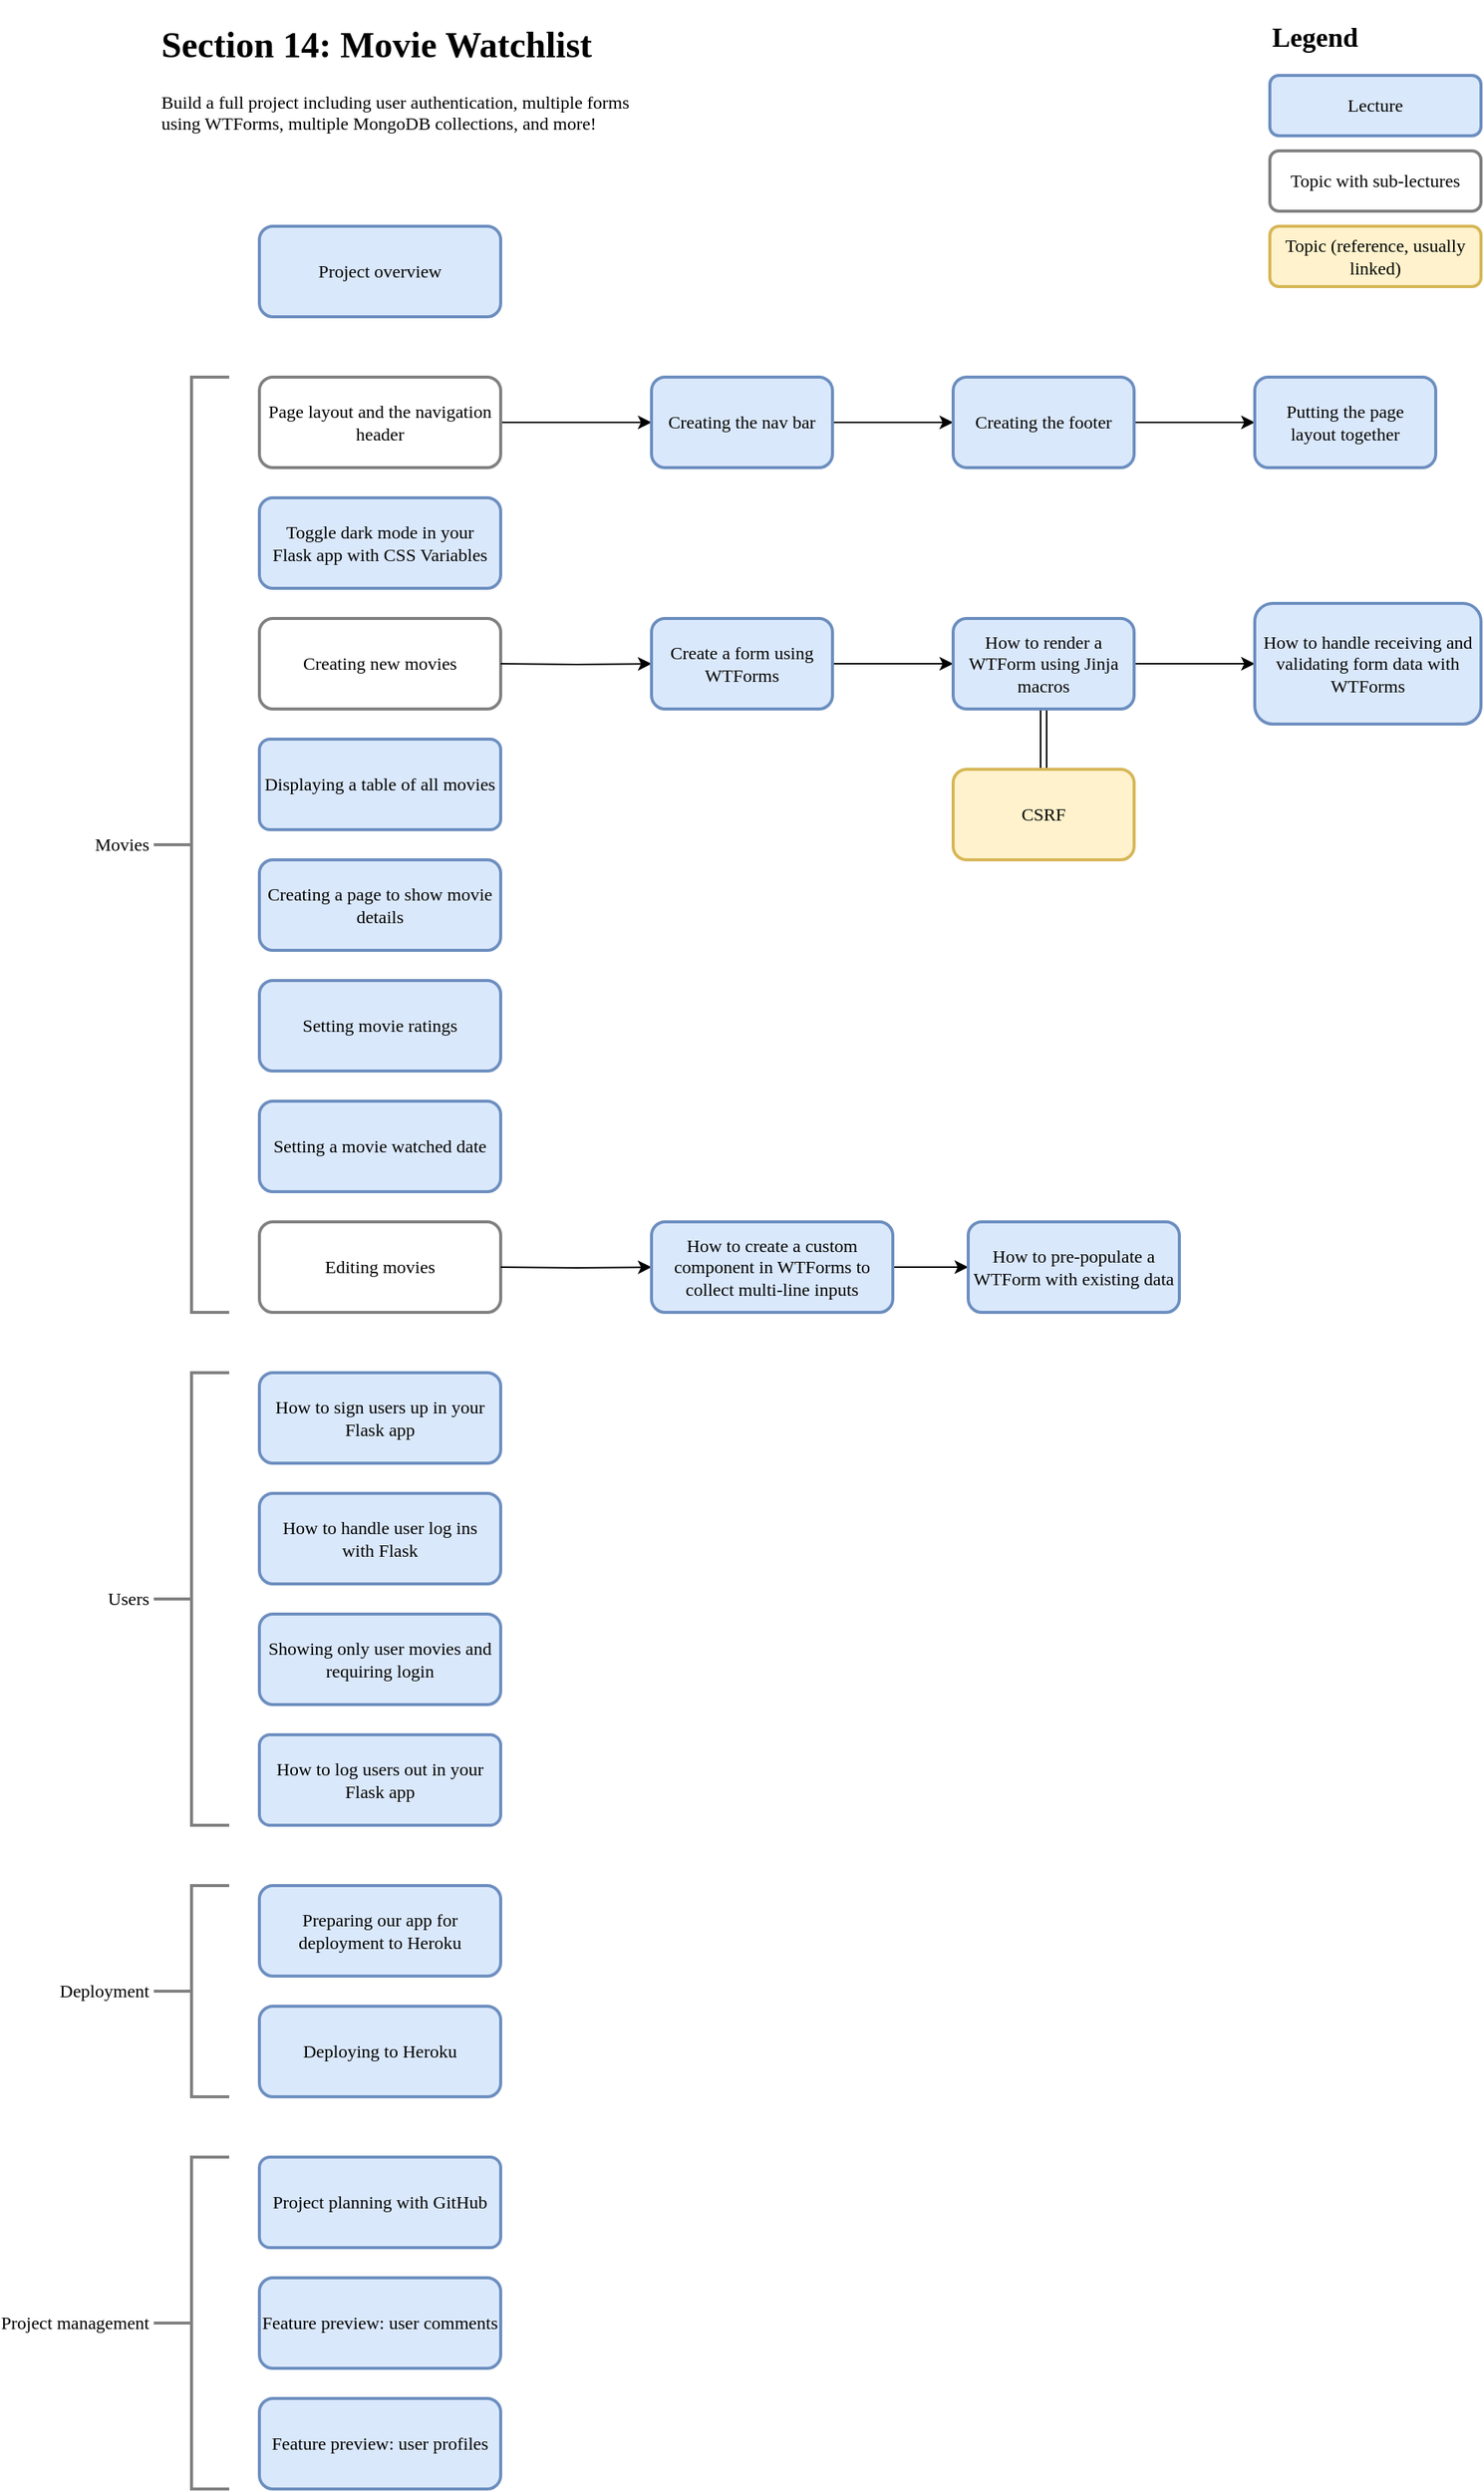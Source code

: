 <mxfile version="16.5.1" type="device"><diagram id="WEOUJADi0gHk9cjCxOk4" name="Page-1"><mxGraphModel dx="1426" dy="1252" grid="1" gridSize="10" guides="1" tooltips="1" connect="1" arrows="1" fold="1" page="0" pageScale="1" pageWidth="1169" pageHeight="827" math="0" shadow="0"><root><mxCell id="0"/><mxCell id="1" parent="0"/><mxCell id="iRdAKyCk0phkEi-cmGow-2" value="Movies" style="strokeWidth=2;html=1;shape=mxgraph.flowchart.annotation_2;align=right;labelPosition=left;pointerEvents=1;fontFamily=SF Pro;strokeColor=#808080;verticalLabelPosition=middle;verticalAlign=middle;spacingRight=2;" vertex="1" parent="1"><mxGeometry x="230" y="180" width="50" height="620" as="geometry"/></mxCell><mxCell id="iRdAKyCk0phkEi-cmGow-4" value="Displaying a table of all movies" style="rounded=1;whiteSpace=wrap;html=1;absoluteArcSize=1;arcSize=14;strokeWidth=2;fontFamily=SF Pro;strokeColor=#6c8ebf;fillColor=#dae8fc;" vertex="1" parent="1"><mxGeometry x="300" y="420" width="160" height="60" as="geometry"/></mxCell><mxCell id="iRdAKyCk0phkEi-cmGow-81" value="" style="edgeStyle=orthogonalEdgeStyle;rounded=0;orthogonalLoop=1;jettySize=auto;html=1;fontFamily=SF Pro;fontSize=18;fontColor=default;" edge="1" parent="1" source="iRdAKyCk0phkEi-cmGow-9" target="iRdAKyCk0phkEi-cmGow-80"><mxGeometry relative="1" as="geometry"/></mxCell><UserObject label="Page layout and the navigation header" link="data:action/json,{&quot;actions&quot;:[{&quot;toggle&quot;:{&quot;cells&quot;:[&quot;iRdAKyCk0phkEi-cmGow-79&quot;]}}]}" id="iRdAKyCk0phkEi-cmGow-9"><mxCell style="rounded=1;whiteSpace=wrap;html=1;fontFamily=SF Pro;fontSize=12;strokeColor=#808080;strokeWidth=2;fillColor=default;spacing=6;perimeterSpacing=0;glass=0;sketch=0;shadow=0;" vertex="1" parent="1"><mxGeometry x="300" y="180" width="160" height="60" as="geometry"/></mxCell></UserObject><UserObject label="Creating new movies" link="data:action/json,{&quot;actions&quot;:[{&quot;toggle&quot;:{&quot;cells&quot;:[&quot;iRdAKyCk0phkEi-cmGow-36&quot;]}}]}" id="iRdAKyCk0phkEi-cmGow-10"><mxCell style="rounded=1;whiteSpace=wrap;html=1;fontFamily=SF Pro;fontSize=12;strokeWidth=2;spacing=6;strokeColor=#808080;" vertex="1" parent="1"><mxGeometry x="300" y="340" width="160" height="60" as="geometry"/></mxCell></UserObject><UserObject label="Editing movies" link="data:action/json,{&quot;actions&quot;:[{&quot;toggle&quot;:{&quot;cells&quot;:[&quot;iRdAKyCk0phkEi-cmGow-51&quot;]}}]}" id="iRdAKyCk0phkEi-cmGow-11"><mxCell style="rounded=1;whiteSpace=wrap;html=1;shadow=0;glass=0;sketch=0;fontFamily=SF Pro;fontSize=12;strokeColor=#808080;strokeWidth=2;fillColor=default;spacing=6;" vertex="1" parent="1"><mxGeometry x="300" y="740" width="160" height="60" as="geometry"/></mxCell></UserObject><mxCell id="iRdAKyCk0phkEi-cmGow-12" value="Creating a page to show movie details" style="whiteSpace=wrap;html=1;rounded=1;shadow=0;glass=0;sketch=0;fontFamily=SF Pro;fontSize=12;strokeColor=#6c8ebf;strokeWidth=2;fillColor=#dae8fc;" vertex="1" parent="1"><mxGeometry x="300" y="500" width="160" height="60" as="geometry"/></mxCell><mxCell id="iRdAKyCk0phkEi-cmGow-15" value="Users" style="strokeWidth=2;html=1;shape=mxgraph.flowchart.annotation_2;align=right;labelPosition=left;pointerEvents=1;fontFamily=SF Pro;strokeColor=#808080;verticalLabelPosition=middle;verticalAlign=middle;spacingRight=2;" vertex="1" parent="1"><mxGeometry x="230" y="840" width="50" height="300" as="geometry"/></mxCell><mxCell id="iRdAKyCk0phkEi-cmGow-16" value="How to log users out in your Flask app" style="rounded=1;whiteSpace=wrap;html=1;absoluteArcSize=1;arcSize=14;strokeWidth=2;fontFamily=SF Pro;strokeColor=#6c8ebf;fillColor=#dae8fc;" vertex="1" parent="1"><mxGeometry x="300" y="1080" width="160" height="60" as="geometry"/></mxCell><mxCell id="iRdAKyCk0phkEi-cmGow-17" value="How to sign users up in your Flask app" style="rounded=1;whiteSpace=wrap;html=1;fontFamily=SF Pro;fontSize=12;strokeColor=#6c8ebf;strokeWidth=2;fillColor=#dae8fc;spacing=6;perimeterSpacing=0;glass=0;sketch=0;shadow=0;" vertex="1" parent="1"><mxGeometry x="300" y="840" width="160" height="60" as="geometry"/></mxCell><mxCell id="iRdAKyCk0phkEi-cmGow-18" value="How to handle user log ins with Flask" style="rounded=1;whiteSpace=wrap;html=1;fontFamily=SF Pro;fontSize=12;strokeColor=#6c8ebf;strokeWidth=2;fillColor=#dae8fc;spacing=6;" vertex="1" parent="1"><mxGeometry x="300" y="920" width="160" height="60" as="geometry"/></mxCell><mxCell id="iRdAKyCk0phkEi-cmGow-19" value="Feature preview: user profiles" style="rounded=1;whiteSpace=wrap;html=1;shadow=0;glass=0;sketch=0;fontFamily=SF Pro;fontSize=12;strokeColor=#6c8ebf;strokeWidth=2;fillColor=#dae8fc;" vertex="1" parent="1"><mxGeometry x="300" y="1520" width="160" height="60" as="geometry"/></mxCell><mxCell id="iRdAKyCk0phkEi-cmGow-20" value="Feature preview: user comments" style="whiteSpace=wrap;html=1;rounded=1;shadow=0;glass=0;sketch=0;fontFamily=SF Pro;fontSize=12;strokeColor=#6c8ebf;strokeWidth=2;fillColor=#dae8fc;" vertex="1" parent="1"><mxGeometry x="300" y="1440" width="160" height="60" as="geometry"/></mxCell><mxCell id="iRdAKyCk0phkEi-cmGow-21" value="Project overview" style="rounded=1;whiteSpace=wrap;html=1;fontFamily=SF Pro;fontSize=12;strokeColor=#6c8ebf;strokeWidth=2;fillColor=#dae8fc;spacing=6;perimeterSpacing=0;glass=0;sketch=0;shadow=0;" vertex="1" parent="1"><mxGeometry x="300" y="80" width="160" height="60" as="geometry"/></mxCell><mxCell id="iRdAKyCk0phkEi-cmGow-22" value="&lt;h1&gt;Section 14: Movie Watchlist&lt;/h1&gt;&lt;p&gt;Build a full project including user authentication, multiple forms using WTForms, multiple MongoDB collections, and more!&lt;/p&gt;" style="text;html=1;strokeColor=none;fillColor=none;spacing=5;spacingTop=-20;whiteSpace=wrap;overflow=hidden;rounded=0;shadow=0;glass=0;sketch=0;fontFamily=SF Pro;fontSize=12;fontColor=default;" vertex="1" parent="1"><mxGeometry x="230" y="-60" width="340" height="100" as="geometry"/></mxCell><mxCell id="iRdAKyCk0phkEi-cmGow-23" value="Deployment" style="strokeWidth=2;html=1;shape=mxgraph.flowchart.annotation_2;align=right;labelPosition=left;pointerEvents=1;fontFamily=SF Pro;strokeColor=#808080;verticalLabelPosition=middle;verticalAlign=middle;spacingRight=2;" vertex="1" parent="1"><mxGeometry x="230" y="1180" width="50" height="140" as="geometry"/></mxCell><mxCell id="iRdAKyCk0phkEi-cmGow-24" value="Project planning with GitHub" style="rounded=1;whiteSpace=wrap;html=1;absoluteArcSize=1;arcSize=14;strokeWidth=2;fontFamily=SF Pro;strokeColor=#6c8ebf;fillColor=#dae8fc;" vertex="1" parent="1"><mxGeometry x="300" y="1360" width="160" height="60" as="geometry"/></mxCell><mxCell id="iRdAKyCk0phkEi-cmGow-25" value="Preparing our app for deployment to Heroku" style="rounded=1;whiteSpace=wrap;html=1;fontFamily=SF Pro;fontSize=12;strokeColor=#6c8ebf;strokeWidth=2;fillColor=#dae8fc;spacing=6;perimeterSpacing=0;glass=0;sketch=0;shadow=0;" vertex="1" parent="1"><mxGeometry x="300" y="1180" width="160" height="60" as="geometry"/></mxCell><mxCell id="iRdAKyCk0phkEi-cmGow-26" value="Deploying to Heroku" style="rounded=1;whiteSpace=wrap;html=1;fontFamily=SF Pro;fontSize=12;strokeColor=#6c8ebf;strokeWidth=2;fillColor=#dae8fc;spacing=6;" vertex="1" parent="1"><mxGeometry x="300" y="1260" width="160" height="60" as="geometry"/></mxCell><mxCell id="iRdAKyCk0phkEi-cmGow-27" value="Project management" style="strokeWidth=2;html=1;shape=mxgraph.flowchart.annotation_2;align=right;labelPosition=left;pointerEvents=1;fontFamily=SF Pro;strokeColor=#808080;verticalLabelPosition=middle;verticalAlign=middle;spacingRight=2;" vertex="1" parent="1"><mxGeometry x="230" y="1360" width="50" height="220" as="geometry"/></mxCell><mxCell id="iRdAKyCk0phkEi-cmGow-63" value="Toggle dark mode in your Flask app with CSS Variables" style="rounded=1;whiteSpace=wrap;html=1;fontFamily=SF Pro;fontSize=12;strokeColor=#6c8ebf;strokeWidth=2;fillColor=#dae8fc;spacing=6;perimeterSpacing=0;glass=0;sketch=0;shadow=0;" vertex="1" parent="1"><mxGeometry x="300" y="260" width="160" height="60" as="geometry"/></mxCell><mxCell id="iRdAKyCk0phkEi-cmGow-77" value="Setting movie ratings" style="whiteSpace=wrap;html=1;rounded=1;shadow=0;glass=0;sketch=0;fontFamily=SF Pro;fontSize=12;strokeColor=#6c8ebf;strokeWidth=2;fillColor=#dae8fc;" vertex="1" parent="1"><mxGeometry x="300" y="580" width="160" height="60" as="geometry"/></mxCell><mxCell id="iRdAKyCk0phkEi-cmGow-78" value="Setting a movie watched date" style="whiteSpace=wrap;html=1;rounded=1;shadow=0;glass=0;sketch=0;fontFamily=SF Pro;fontSize=12;strokeColor=#6c8ebf;strokeWidth=2;fillColor=#dae8fc;" vertex="1" parent="1"><mxGeometry x="300" y="660" width="160" height="60" as="geometry"/></mxCell><mxCell id="iRdAKyCk0phkEi-cmGow-72" value="Legend" parent="0"/><mxCell id="iRdAKyCk0phkEi-cmGow-73" value="Legend" style="text;html=1;strokeColor=none;fillColor=none;align=center;verticalAlign=middle;whiteSpace=wrap;rounded=0;shadow=0;glass=0;sketch=0;fontFamily=SF Pro;fontSize=18;fontColor=default;fontStyle=1" vertex="1" parent="iRdAKyCk0phkEi-cmGow-72"><mxGeometry x="970" y="-60" width="60" height="30" as="geometry"/></mxCell><mxCell id="iRdAKyCk0phkEi-cmGow-74" value="Lecture" style="rounded=1;whiteSpace=wrap;html=1;fontFamily=SF Pro;fontSize=12;strokeColor=#6c8ebf;strokeWidth=2;fillColor=#dae8fc;spacing=6;perimeterSpacing=0;glass=0;sketch=0;shadow=0;" vertex="1" parent="iRdAKyCk0phkEi-cmGow-72"><mxGeometry x="970" y="-20" width="140" height="40" as="geometry"/></mxCell><UserObject label="Topic with sub-lectures" link="data:action/json,{&quot;actions&quot;:[{&quot;toggle&quot;:{&quot;cells&quot;:[&quot;iRdAKyCk0phkEi-cmGow-36&quot;]}}]}" id="iRdAKyCk0phkEi-cmGow-75"><mxCell style="rounded=1;whiteSpace=wrap;html=1;fontFamily=SF Pro;fontSize=12;strokeWidth=2;spacing=6;strokeColor=#808080;" vertex="1" parent="iRdAKyCk0phkEi-cmGow-72"><mxGeometry x="970" y="30" width="140" height="40" as="geometry"/></mxCell></UserObject><UserObject label="Topic (reference, usually linked)" link="data:action/json,{&quot;actions&quot;:[{&quot;toggle&quot;:{&quot;cells&quot;:[&quot;iRdAKyCk0phkEi-cmGow-36&quot;]}}]}" id="iRdAKyCk0phkEi-cmGow-76"><mxCell style="rounded=1;whiteSpace=wrap;html=1;fontFamily=SF Pro;fontSize=12;strokeWidth=2;spacing=6;strokeColor=#d6b656;fillColor=#fff2cc;" vertex="1" parent="iRdAKyCk0phkEi-cmGow-72"><mxGeometry x="970" y="80" width="140" height="40" as="geometry"/></mxCell></UserObject><mxCell id="iRdAKyCk0phkEi-cmGow-36" value="New movies info" parent="0"/><mxCell id="iRdAKyCk0phkEi-cmGow-37" value="" style="edgeStyle=orthogonalEdgeStyle;rounded=0;orthogonalLoop=1;jettySize=auto;html=1;fontFamily=SF Pro;fontSize=12;fontColor=default;" edge="1" parent="iRdAKyCk0phkEi-cmGow-36" target="iRdAKyCk0phkEi-cmGow-39"><mxGeometry relative="1" as="geometry"><mxPoint x="460" y="370" as="sourcePoint"/></mxGeometry></mxCell><mxCell id="iRdAKyCk0phkEi-cmGow-38" value="" style="edgeStyle=orthogonalEdgeStyle;rounded=0;orthogonalLoop=1;jettySize=auto;html=1;fontFamily=SF Pro;fontSize=12;fontColor=default;" edge="1" parent="iRdAKyCk0phkEi-cmGow-36" source="iRdAKyCk0phkEi-cmGow-39" target="iRdAKyCk0phkEi-cmGow-42"><mxGeometry relative="1" as="geometry"/></mxCell><mxCell id="iRdAKyCk0phkEi-cmGow-39" value="Create a form using WTForms" style="whiteSpace=wrap;html=1;fontFamily=SF Pro;strokeColor=#6c8ebf;rounded=1;strokeWidth=2;spacing=6;fillColor=#dae8fc;" vertex="1" parent="iRdAKyCk0phkEi-cmGow-36"><mxGeometry x="560" y="340" width="120" height="60" as="geometry"/></mxCell><mxCell id="iRdAKyCk0phkEi-cmGow-40" value="" style="edgeStyle=orthogonalEdgeStyle;rounded=0;orthogonalLoop=1;jettySize=auto;html=1;fontFamily=SF Pro;fontSize=12;fontColor=default;" edge="1" parent="iRdAKyCk0phkEi-cmGow-36" source="iRdAKyCk0phkEi-cmGow-42" target="iRdAKyCk0phkEi-cmGow-43"><mxGeometry relative="1" as="geometry"/></mxCell><mxCell id="iRdAKyCk0phkEi-cmGow-41" value="" style="edgeStyle=orthogonalEdgeStyle;rounded=0;orthogonalLoop=1;jettySize=auto;html=1;fontFamily=SF Pro;fontSize=12;fontColor=default;shape=link;" edge="1" parent="iRdAKyCk0phkEi-cmGow-36" source="iRdAKyCk0phkEi-cmGow-42" target="iRdAKyCk0phkEi-cmGow-44"><mxGeometry relative="1" as="geometry"/></mxCell><mxCell id="iRdAKyCk0phkEi-cmGow-42" value="How to render a WTForm using Jinja macros" style="whiteSpace=wrap;html=1;fontFamily=SF Pro;strokeColor=#6c8ebf;rounded=1;strokeWidth=2;spacing=6;fillColor=#dae8fc;" vertex="1" parent="iRdAKyCk0phkEi-cmGow-36"><mxGeometry x="760" y="340" width="120" height="60" as="geometry"/></mxCell><mxCell id="iRdAKyCk0phkEi-cmGow-43" value="How to handle receiving and validating form data with WTForms" style="whiteSpace=wrap;html=1;fontFamily=SF Pro;strokeColor=#6c8ebf;rounded=1;strokeWidth=2;spacing=6;fillColor=#dae8fc;" vertex="1" parent="iRdAKyCk0phkEi-cmGow-36"><mxGeometry x="960" y="330" width="150" height="80" as="geometry"/></mxCell><mxCell id="iRdAKyCk0phkEi-cmGow-44" value="CSRF" style="whiteSpace=wrap;html=1;fontFamily=SF Pro;strokeColor=#d6b656;rounded=1;strokeWidth=2;spacing=6;fillColor=#fff2cc;" vertex="1" parent="iRdAKyCk0phkEi-cmGow-36"><mxGeometry x="760" y="440" width="120" height="60" as="geometry"/></mxCell><mxCell id="iRdAKyCk0phkEi-cmGow-51" value="Editing movies info" parent="0"/><mxCell id="iRdAKyCk0phkEi-cmGow-52" value="" style="edgeStyle=orthogonalEdgeStyle;rounded=0;orthogonalLoop=1;jettySize=auto;html=1;fontFamily=SF Pro;fontSize=12;fontColor=default;entryX=0;entryY=0.5;entryDx=0;entryDy=0;" edge="1" parent="iRdAKyCk0phkEi-cmGow-51" target="iRdAKyCk0phkEi-cmGow-56"><mxGeometry relative="1" as="geometry"><mxPoint x="460" y="770" as="sourcePoint"/><mxPoint x="550" y="770" as="targetPoint"/></mxGeometry></mxCell><mxCell id="iRdAKyCk0phkEi-cmGow-55" value="" style="edgeStyle=orthogonalEdgeStyle;rounded=0;orthogonalLoop=1;jettySize=auto;html=1;fontFamily=SF Pro;fontSize=12;fontColor=default;" edge="1" parent="iRdAKyCk0phkEi-cmGow-51" source="iRdAKyCk0phkEi-cmGow-56" target="iRdAKyCk0phkEi-cmGow-57"><mxGeometry relative="1" as="geometry"/></mxCell><mxCell id="iRdAKyCk0phkEi-cmGow-56" value="How to create a custom component in WTForms to collect multi-line inputs" style="whiteSpace=wrap;html=1;fontFamily=SF Pro;strokeColor=#6c8ebf;rounded=1;shadow=0;glass=0;sketch=0;strokeWidth=2;fillColor=#dae8fc;" vertex="1" parent="iRdAKyCk0phkEi-cmGow-51"><mxGeometry x="560" y="740" width="160" height="60" as="geometry"/></mxCell><mxCell id="iRdAKyCk0phkEi-cmGow-57" value="How to pre-populate a WTForm with existing data" style="whiteSpace=wrap;html=1;fontFamily=SF Pro;strokeColor=#6c8ebf;rounded=1;shadow=0;glass=0;sketch=0;strokeWidth=2;fillColor=#dae8fc;" vertex="1" parent="iRdAKyCk0phkEi-cmGow-51"><mxGeometry x="770" y="740" width="140" height="60" as="geometry"/></mxCell><mxCell id="iRdAKyCk0phkEi-cmGow-79" value="Layout and nav bar info" parent="0"/><mxCell id="iRdAKyCk0phkEi-cmGow-83" value="" style="edgeStyle=orthogonalEdgeStyle;rounded=0;orthogonalLoop=1;jettySize=auto;html=1;fontFamily=SF Pro;fontSize=18;fontColor=default;" edge="1" parent="iRdAKyCk0phkEi-cmGow-79" source="iRdAKyCk0phkEi-cmGow-80" target="iRdAKyCk0phkEi-cmGow-82"><mxGeometry relative="1" as="geometry"/></mxCell><mxCell id="iRdAKyCk0phkEi-cmGow-80" value="Creating the nav bar" style="whiteSpace=wrap;html=1;fontFamily=SF Pro;fillColor=#dae8fc;strokeColor=#6c8ebf;rounded=1;strokeWidth=2;spacing=6;glass=0;sketch=0;shadow=0;" vertex="1" parent="iRdAKyCk0phkEi-cmGow-79"><mxGeometry x="560" y="180" width="120" height="60" as="geometry"/></mxCell><mxCell id="iRdAKyCk0phkEi-cmGow-85" value="" style="edgeStyle=orthogonalEdgeStyle;rounded=0;orthogonalLoop=1;jettySize=auto;html=1;fontFamily=SF Pro;fontSize=18;fontColor=default;" edge="1" parent="iRdAKyCk0phkEi-cmGow-79" source="iRdAKyCk0phkEi-cmGow-82" target="iRdAKyCk0phkEi-cmGow-84"><mxGeometry relative="1" as="geometry"/></mxCell><mxCell id="iRdAKyCk0phkEi-cmGow-82" value="Creating the footer" style="whiteSpace=wrap;html=1;fontFamily=SF Pro;fillColor=#dae8fc;strokeColor=#6c8ebf;rounded=1;strokeWidth=2;spacing=6;glass=0;sketch=0;shadow=0;" vertex="1" parent="iRdAKyCk0phkEi-cmGow-79"><mxGeometry x="760" y="180" width="120" height="60" as="geometry"/></mxCell><mxCell id="iRdAKyCk0phkEi-cmGow-84" value="Putting the page layout together" style="whiteSpace=wrap;html=1;fontFamily=SF Pro;fillColor=#dae8fc;strokeColor=#6c8ebf;rounded=1;strokeWidth=2;spacing=6;glass=0;sketch=0;shadow=0;" vertex="1" parent="iRdAKyCk0phkEi-cmGow-79"><mxGeometry x="960" y="180" width="120" height="60" as="geometry"/></mxCell><mxCell id="iRdAKyCk0phkEi-cmGow-86" value="Showing only user movies and requiring login" style="rounded=1;whiteSpace=wrap;html=1;fontFamily=SF Pro;fontSize=12;strokeColor=#6c8ebf;strokeWidth=2;fillColor=#dae8fc;spacing=6;" vertex="1" parent="iRdAKyCk0phkEi-cmGow-79"><mxGeometry x="300" y="1000" width="160" height="60" as="geometry"/></mxCell></root></mxGraphModel></diagram></mxfile>